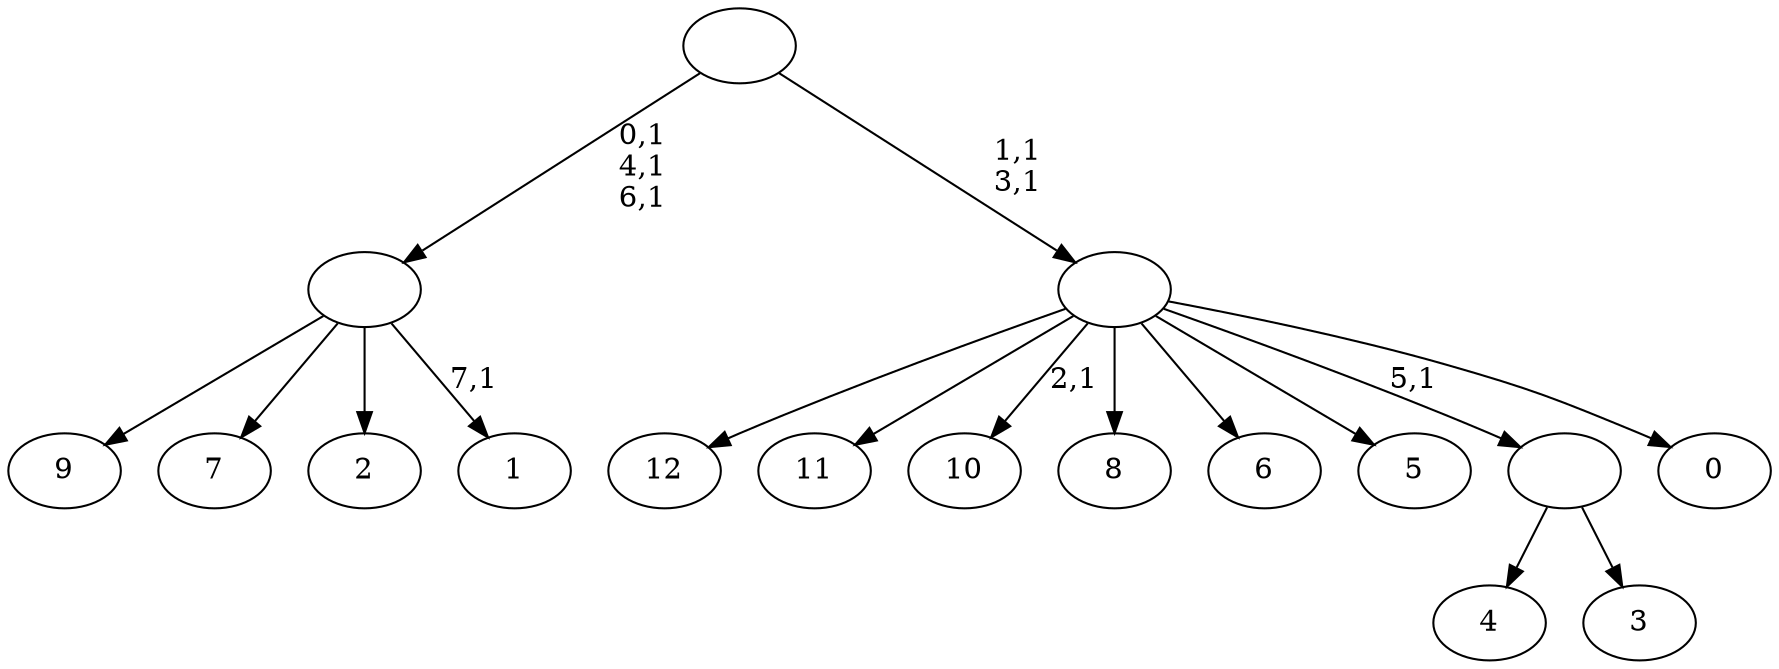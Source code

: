 digraph T {
	21 [label="12"]
	20 [label="11"]
	19 [label="10"]
	17 [label="9"]
	16 [label="8"]
	15 [label="7"]
	14 [label="6"]
	13 [label="5"]
	12 [label="4"]
	11 [label="3"]
	10 [label=""]
	9 [label="2"]
	8 [label="1"]
	6 [label=""]
	3 [label="0"]
	2 [label=""]
	0 [label=""]
	10 -> 12 [label=""]
	10 -> 11 [label=""]
	6 -> 8 [label="7,1"]
	6 -> 17 [label=""]
	6 -> 15 [label=""]
	6 -> 9 [label=""]
	2 -> 19 [label="2,1"]
	2 -> 21 [label=""]
	2 -> 20 [label=""]
	2 -> 16 [label=""]
	2 -> 14 [label=""]
	2 -> 13 [label=""]
	2 -> 10 [label="5,1"]
	2 -> 3 [label=""]
	0 -> 2 [label="1,1\n3,1"]
	0 -> 6 [label="0,1\n4,1\n6,1"]
}
